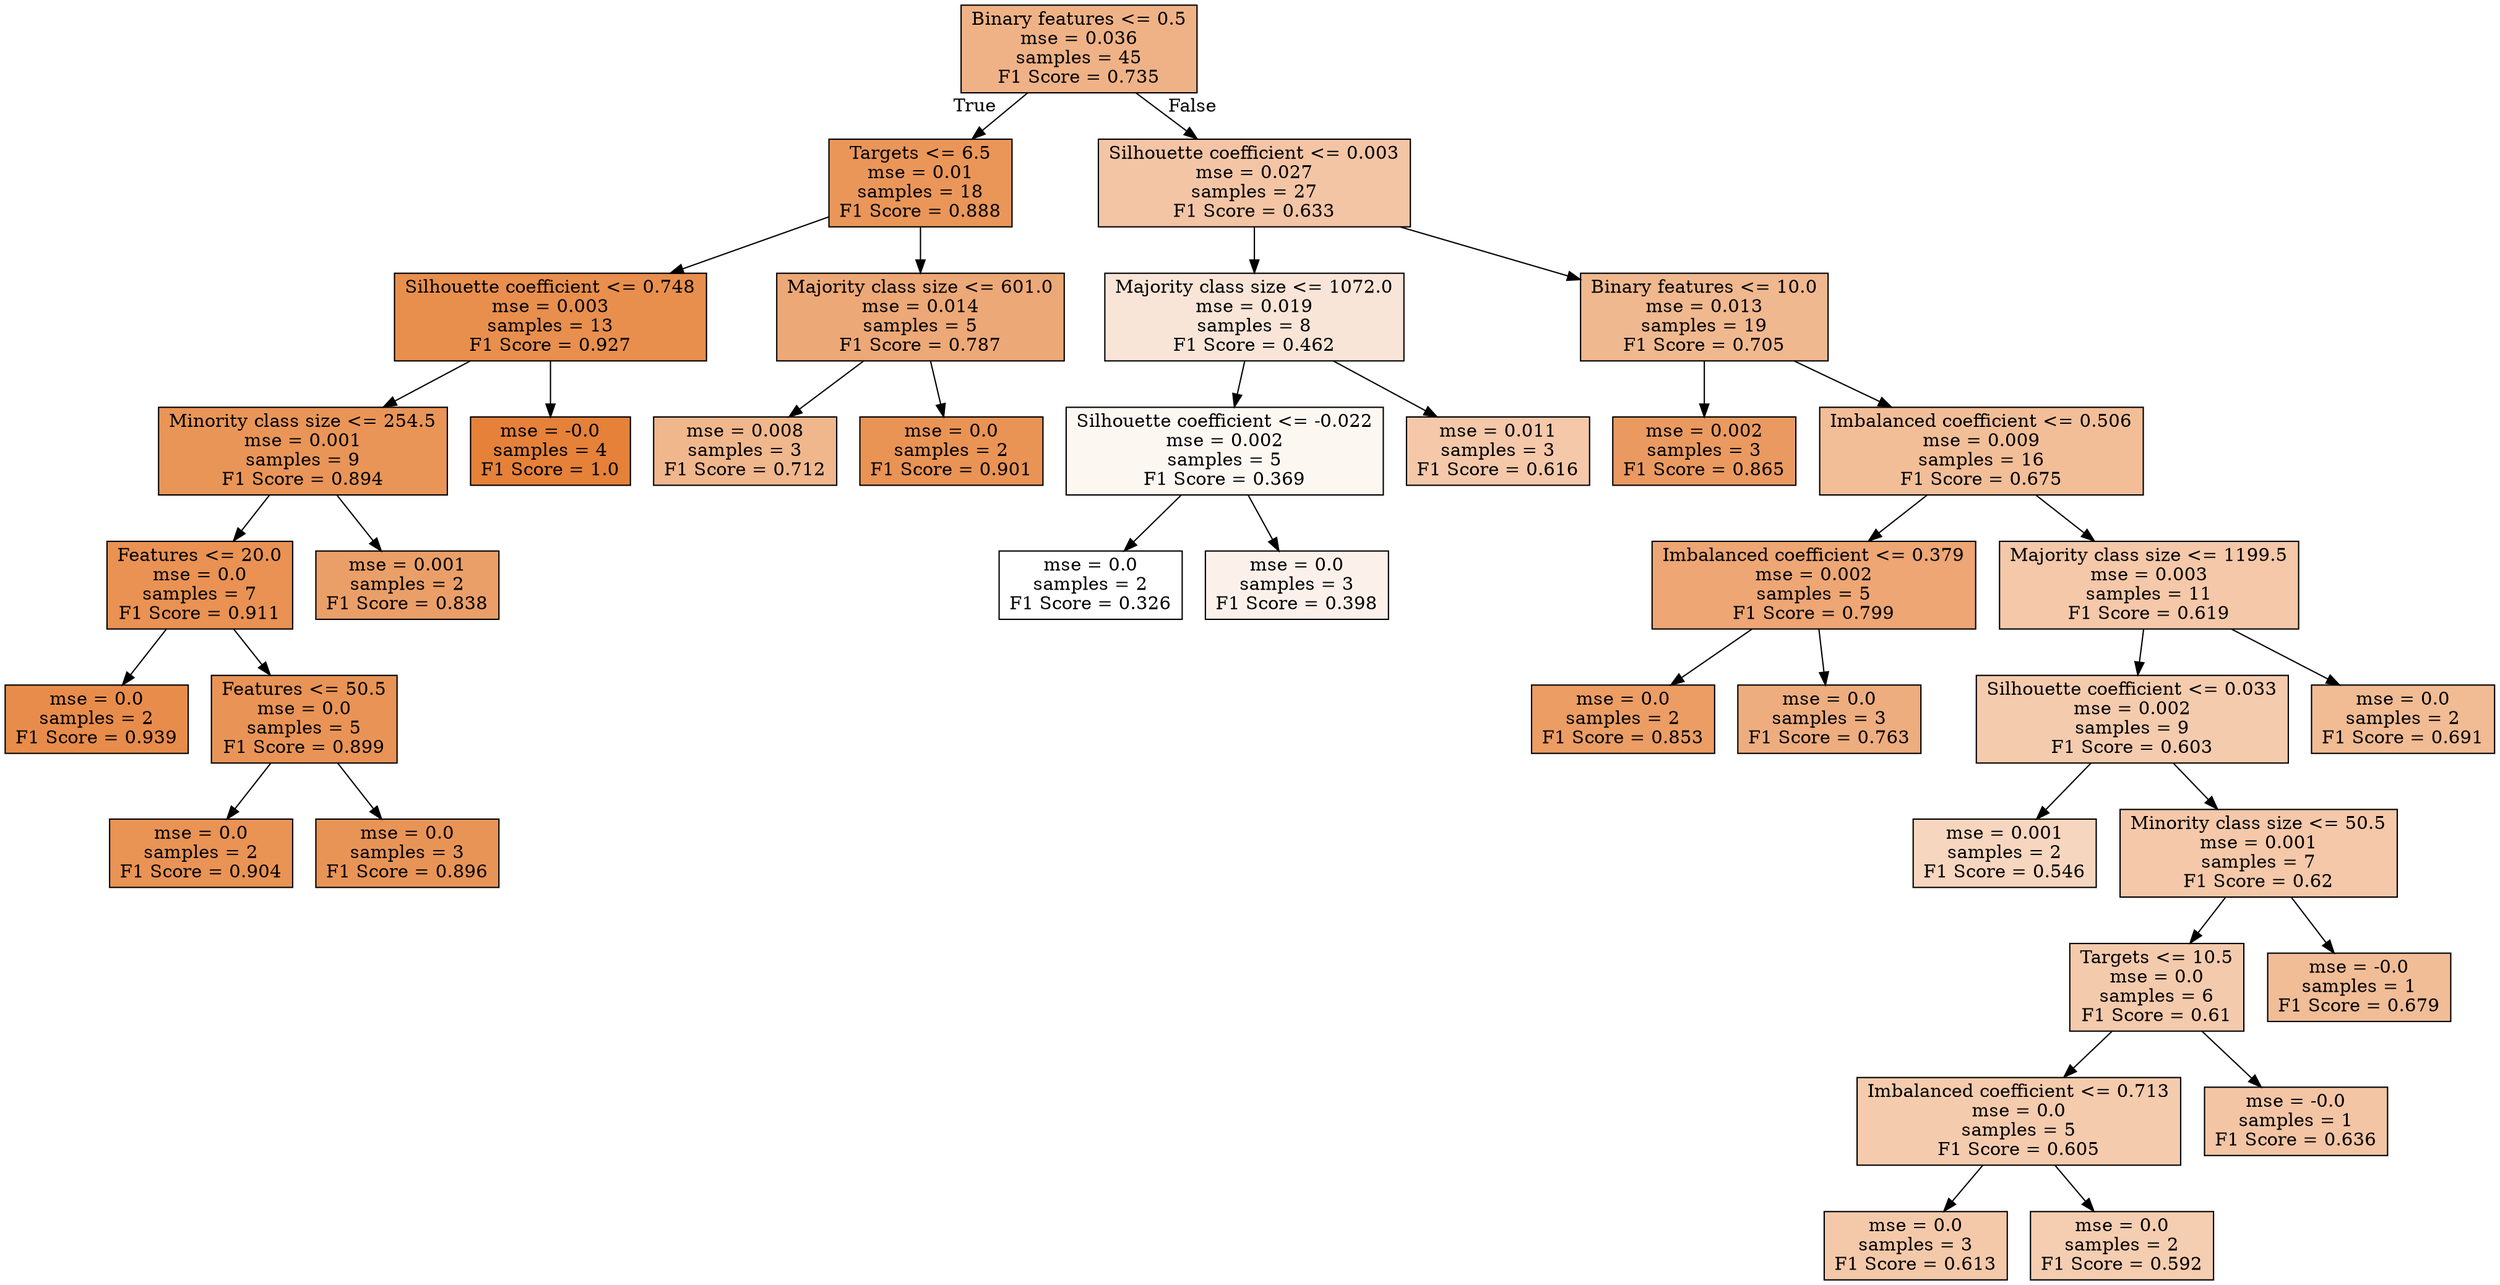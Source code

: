 digraph Tree {
node [shape=box, style="filled", color="black"] ;
0 [label="Binary features <= 0.5\nmse = 0.036\nsamples = 45\nF1 Score = 0.735", fillcolor="#e581399b"] ;
1 [label="Targets <= 6.5\nmse = 0.01\nsamples = 18\nF1 Score = 0.888", fillcolor="#e58139d5"] ;
0 -> 1 [labeldistance=2.5, labelangle=45, headlabel="True"] ;
2 [label="Silhouette coefficient <= 0.748\nmse = 0.003\nsamples = 13\nF1 Score = 0.927", fillcolor="#e58139e3"] ;
1 -> 2 ;
3 [label="Minority class size <= 254.5\nmse = 0.001\nsamples = 9\nF1 Score = 0.894", fillcolor="#e58139d7"] ;
2 -> 3 ;
4 [label="Features <= 20.0\nmse = 0.0\nsamples = 7\nF1 Score = 0.911", fillcolor="#e58139dd"] ;
3 -> 4 ;
5 [label="mse = 0.0\nsamples = 2\nF1 Score = 0.939", fillcolor="#e58139e8"] ;
4 -> 5 ;
6 [label="Features <= 50.5\nmse = 0.0\nsamples = 5\nF1 Score = 0.899", fillcolor="#e58139d9"] ;
4 -> 6 ;
7 [label="mse = 0.0\nsamples = 2\nF1 Score = 0.904", fillcolor="#e58139db"] ;
6 -> 7 ;
8 [label="mse = 0.0\nsamples = 3\nF1 Score = 0.896", fillcolor="#e58139d8"] ;
6 -> 8 ;
9 [label="mse = 0.001\nsamples = 2\nF1 Score = 0.838", fillcolor="#e58139c2"] ;
3 -> 9 ;
10 [label="mse = -0.0\nsamples = 4\nF1 Score = 1.0", fillcolor="#e58139ff"] ;
2 -> 10 ;
11 [label="Majority class size <= 601.0\nmse = 0.014\nsamples = 5\nF1 Score = 0.787", fillcolor="#e58139af"] ;
1 -> 11 ;
12 [label="mse = 0.008\nsamples = 3\nF1 Score = 0.712", fillcolor="#e5813992"] ;
11 -> 12 ;
13 [label="mse = 0.0\nsamples = 2\nF1 Score = 0.901", fillcolor="#e58139da"] ;
11 -> 13 ;
14 [label="Silhouette coefficient <= 0.003\nmse = 0.027\nsamples = 27\nF1 Score = 0.633", fillcolor="#e5813974"] ;
0 -> 14 [labeldistance=2.5, labelangle=-45, headlabel="False"] ;
15 [label="Majority class size <= 1072.0\nmse = 0.019\nsamples = 8\nF1 Score = 0.462", fillcolor="#e5813933"] ;
14 -> 15 ;
16 [label="Silhouette coefficient <= -0.022\nmse = 0.002\nsamples = 5\nF1 Score = 0.369", fillcolor="#e5813910"] ;
15 -> 16 ;
17 [label="mse = 0.0\nsamples = 2\nF1 Score = 0.326", fillcolor="#e5813900"] ;
16 -> 17 ;
18 [label="mse = 0.0\nsamples = 3\nF1 Score = 0.398", fillcolor="#e581391b"] ;
16 -> 18 ;
19 [label="mse = 0.011\nsamples = 3\nF1 Score = 0.616", fillcolor="#e581396e"] ;
15 -> 19 ;
20 [label="Binary features <= 10.0\nmse = 0.013\nsamples = 19\nF1 Score = 0.705", fillcolor="#e5813990"] ;
14 -> 20 ;
21 [label="mse = 0.002\nsamples = 3\nF1 Score = 0.865", fillcolor="#e58139cc"] ;
20 -> 21 ;
22 [label="Imbalanced coefficient <= 0.506\nmse = 0.009\nsamples = 16\nF1 Score = 0.675", fillcolor="#e5813984"] ;
20 -> 22 ;
23 [label="Imbalanced coefficient <= 0.379\nmse = 0.002\nsamples = 5\nF1 Score = 0.799", fillcolor="#e58139b3"] ;
22 -> 23 ;
24 [label="mse = 0.0\nsamples = 2\nF1 Score = 0.853", fillcolor="#e58139c7"] ;
23 -> 24 ;
25 [label="mse = 0.0\nsamples = 3\nF1 Score = 0.763", fillcolor="#e58139a5"] ;
23 -> 25 ;
26 [label="Majority class size <= 1199.5\nmse = 0.003\nsamples = 11\nF1 Score = 0.619", fillcolor="#e581396f"] ;
22 -> 26 ;
27 [label="Silhouette coefficient <= 0.033\nmse = 0.002\nsamples = 9\nF1 Score = 0.603", fillcolor="#e5813969"] ;
26 -> 27 ;
28 [label="mse = 0.001\nsamples = 2\nF1 Score = 0.546", fillcolor="#e5813953"] ;
27 -> 28 ;
29 [label="Minority class size <= 50.5\nmse = 0.001\nsamples = 7\nF1 Score = 0.62", fillcolor="#e581396f"] ;
27 -> 29 ;
30 [label="Targets <= 10.5\nmse = 0.0\nsamples = 6\nF1 Score = 0.61", fillcolor="#e581396b"] ;
29 -> 30 ;
31 [label="Imbalanced coefficient <= 0.713\nmse = 0.0\nsamples = 5\nF1 Score = 0.605", fillcolor="#e5813969"] ;
30 -> 31 ;
32 [label="mse = 0.0\nsamples = 3\nF1 Score = 0.613", fillcolor="#e581396d"] ;
31 -> 32 ;
33 [label="mse = 0.0\nsamples = 2\nF1 Score = 0.592", fillcolor="#e5813965"] ;
31 -> 33 ;
34 [label="mse = -0.0\nsamples = 1\nF1 Score = 0.636", fillcolor="#e5813975"] ;
30 -> 34 ;
35 [label="mse = -0.0\nsamples = 1\nF1 Score = 0.679", fillcolor="#e5813986"] ;
29 -> 35 ;
36 [label="mse = 0.0\nsamples = 2\nF1 Score = 0.691", fillcolor="#e581398a"] ;
26 -> 36 ;
}